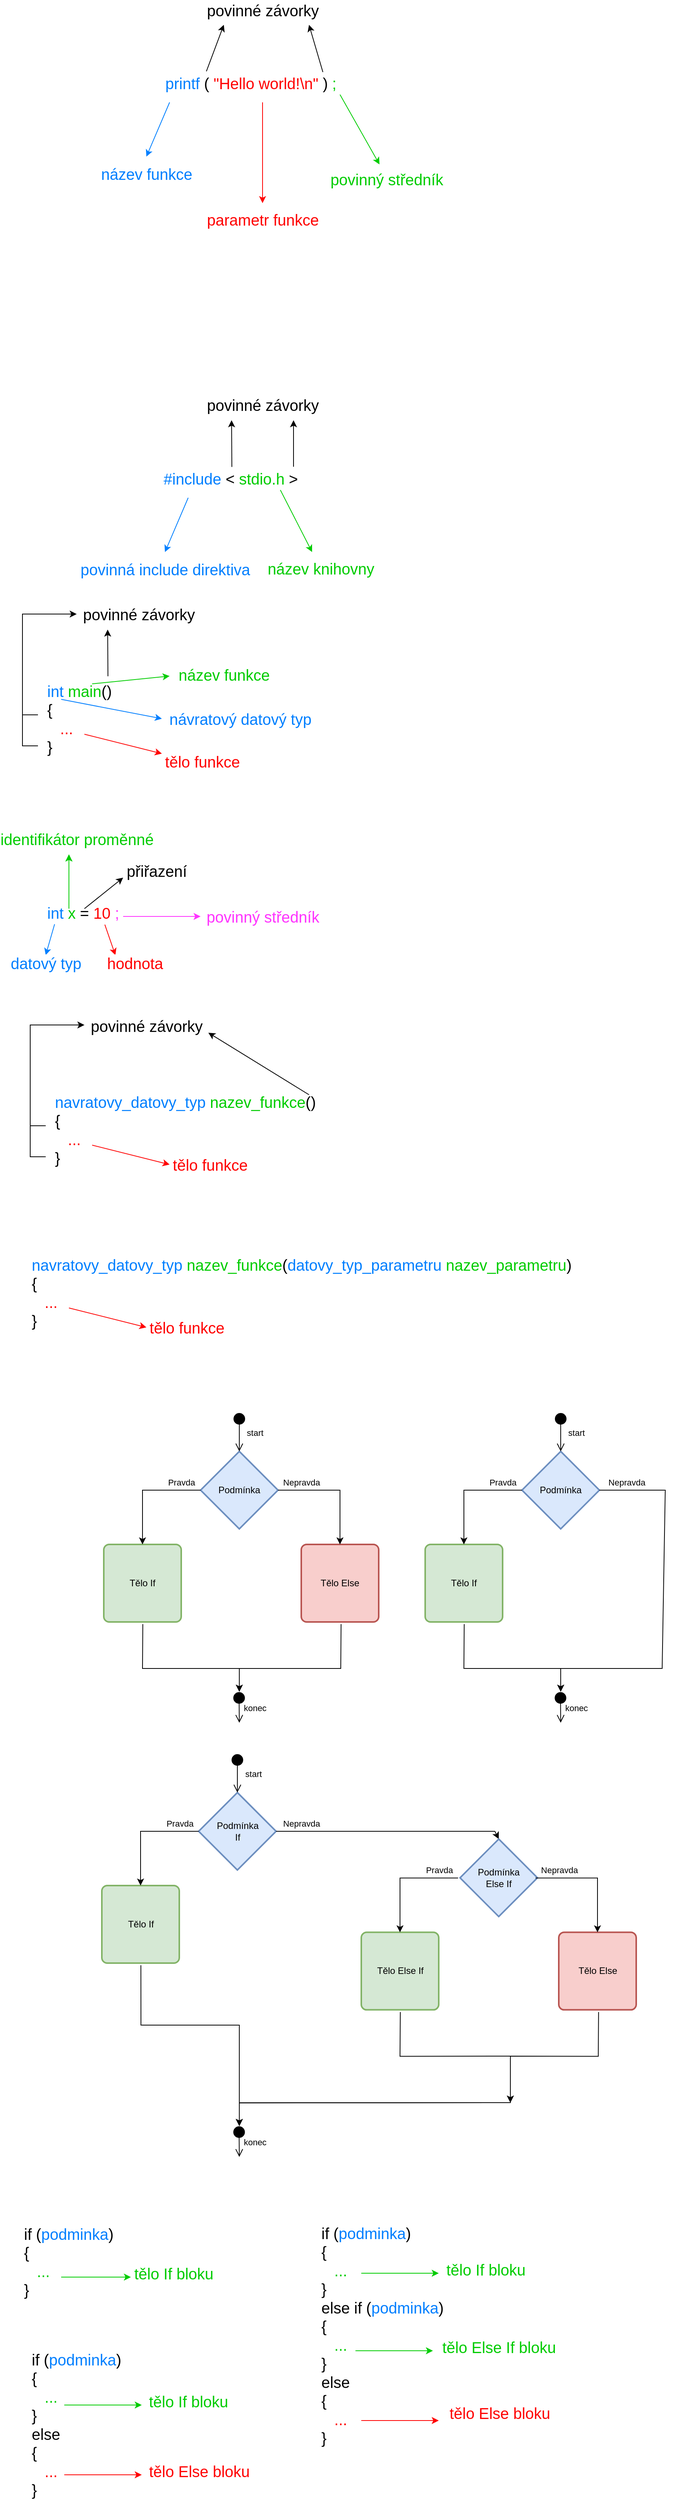 <mxfile version="20.0.3" type="device"><diagram id="olC7VgZo8FWdd27OTqFR" name="Page-1"><mxGraphModel dx="1185" dy="662" grid="1" gridSize="10" guides="1" tooltips="1" connect="1" arrows="1" fold="1" page="1" pageScale="1" pageWidth="850" pageHeight="1100" math="0" shadow="0"><root><mxCell id="0"/><mxCell id="1" parent="0"/><mxCell id="PvKTxllJgVUMORvJE2K5-1" value="&lt;font style=&quot;font-size: 20px;&quot;&gt;&lt;font color=&quot;#007fff&quot;&gt;printf&amp;nbsp;&lt;/font&gt;(&amp;nbsp;&lt;font color=&quot;#ff0000&quot;&gt;&quot;Hello world!\n&quot;&amp;nbsp;&lt;/font&gt;)&amp;nbsp;&lt;font color=&quot;#00cc00&quot;&gt;;&lt;/font&gt;&lt;/font&gt;" style="text;html=1;strokeColor=none;fillColor=none;align=center;verticalAlign=middle;whiteSpace=wrap;rounded=0;" parent="1" vertex="1"><mxGeometry x="220" y="140" width="230" height="30" as="geometry"/></mxCell><mxCell id="PvKTxllJgVUMORvJE2K5-2" value="" style="endArrow=classic;html=1;rounded=0;fontSize=20;fontColor=#00CC00;fillColor=#dae8fc;strokeColor=#007FFF;" parent="1" edge="1"><mxGeometry width="50" height="50" relative="1" as="geometry"><mxPoint x="230" y="180" as="sourcePoint"/><mxPoint x="200" y="250" as="targetPoint"/></mxGeometry></mxCell><mxCell id="PvKTxllJgVUMORvJE2K5-9" value="&lt;font color=&quot;#007fff&quot;&gt;název funkce&lt;/font&gt;" style="edgeLabel;html=1;align=center;verticalAlign=middle;resizable=0;points=[];fontSize=20;fontColor=#00CC00;" parent="PvKTxllJgVUMORvJE2K5-2" vertex="1" connectable="0"><mxGeometry x="0.626" relative="1" as="geometry"><mxPoint x="-6" y="35" as="offset"/></mxGeometry></mxCell><mxCell id="PvKTxllJgVUMORvJE2K5-3" value="" style="endArrow=classic;html=1;rounded=0;fontSize=20;fontColor=#00CC00;fillColor=#f8cecc;strokeColor=#FF0000;" parent="1" edge="1"><mxGeometry width="50" height="50" relative="1" as="geometry"><mxPoint x="350" y="180" as="sourcePoint"/><mxPoint x="350" y="310" as="targetPoint"/></mxGeometry></mxCell><mxCell id="PvKTxllJgVUMORvJE2K5-10" value="&lt;font color=&quot;#ff0000&quot;&gt;parametr funkce&lt;/font&gt;" style="edgeLabel;html=1;align=center;verticalAlign=middle;resizable=0;points=[];fontSize=20;fontColor=#007FFF;" parent="PvKTxllJgVUMORvJE2K5-3" vertex="1" connectable="0"><mxGeometry x="0.422" relative="1" as="geometry"><mxPoint y="58" as="offset"/></mxGeometry></mxCell><mxCell id="PvKTxllJgVUMORvJE2K5-4" value="" style="endArrow=classic;html=1;rounded=0;fontSize=20;fontColor=#00CC00;fillColor=#d5e8d4;strokeColor=#00CC00;" parent="1" edge="1"><mxGeometry width="50" height="50" relative="1" as="geometry"><mxPoint x="450" y="170" as="sourcePoint"/><mxPoint x="501" y="260" as="targetPoint"/></mxGeometry></mxCell><mxCell id="PvKTxllJgVUMORvJE2K5-8" value="&lt;font color=&quot;#00cc00&quot;&gt;povinný středník&lt;/font&gt;" style="edgeLabel;html=1;align=center;verticalAlign=middle;resizable=0;points=[];fontSize=20;fontColor=#000000;" parent="PvKTxllJgVUMORvJE2K5-4" vertex="1" connectable="0"><mxGeometry x="0.617" y="-3" relative="1" as="geometry"><mxPoint x="21" y="35" as="offset"/></mxGeometry></mxCell><mxCell id="PvKTxllJgVUMORvJE2K5-5" value="" style="endArrow=classic;html=1;rounded=0;fontSize=20;fontColor=#00CC00;exitX=0.904;exitY=0.033;exitDx=0;exitDy=0;exitPerimeter=0;" parent="1" source="PvKTxllJgVUMORvJE2K5-1" edge="1"><mxGeometry width="50" height="50" relative="1" as="geometry"><mxPoint x="420" y="130" as="sourcePoint"/><mxPoint x="410" y="80" as="targetPoint"/></mxGeometry></mxCell><mxCell id="PvKTxllJgVUMORvJE2K5-6" value="" style="endArrow=classic;html=1;rounded=0;fontSize=20;fontColor=#00CC00;exitX=0.25;exitY=0;exitDx=0;exitDy=0;" parent="1" source="PvKTxllJgVUMORvJE2K5-1" edge="1"><mxGeometry width="50" height="50" relative="1" as="geometry"><mxPoint x="290" y="130" as="sourcePoint"/><mxPoint x="300" y="80" as="targetPoint"/></mxGeometry></mxCell><mxCell id="PvKTxllJgVUMORvJE2K5-7" value="&lt;font color=&quot;#000000&quot;&gt;povinné závorky&lt;/font&gt;" style="edgeLabel;html=1;align=center;verticalAlign=middle;resizable=0;points=[];fontSize=20;fontColor=#00CC00;" parent="PvKTxllJgVUMORvJE2K5-6" vertex="1" connectable="0"><mxGeometry x="0.52" y="-1" relative="1" as="geometry"><mxPoint x="54" y="-34" as="offset"/></mxGeometry></mxCell><mxCell id="PvKTxllJgVUMORvJE2K5-11" value="&lt;font style=&quot;font-size: 20px;&quot;&gt;&lt;font color=&quot;#007fff&quot;&gt;#include &lt;/font&gt;&amp;lt;&amp;nbsp;&lt;font color=&quot;#00cc00&quot;&gt;stdio.h&amp;nbsp;&lt;/font&gt;&amp;gt;&lt;/font&gt;" style="text;html=1;strokeColor=none;fillColor=none;align=center;verticalAlign=middle;whiteSpace=wrap;rounded=0;" parent="1" vertex="1"><mxGeometry x="194" y="650" width="230" height="30" as="geometry"/></mxCell><mxCell id="PvKTxllJgVUMORvJE2K5-12" value="" style="endArrow=classic;html=1;rounded=0;fontSize=20;fontColor=#00CC00;fillColor=#dae8fc;strokeColor=#007FFF;" parent="1" edge="1"><mxGeometry width="50" height="50" relative="1" as="geometry"><mxPoint x="254" y="690" as="sourcePoint"/><mxPoint x="224" y="760" as="targetPoint"/></mxGeometry></mxCell><mxCell id="PvKTxllJgVUMORvJE2K5-13" value="&lt;font color=&quot;#007fff&quot;&gt;povinná include direktiva&lt;/font&gt;" style="edgeLabel;html=1;align=center;verticalAlign=middle;resizable=0;points=[];fontSize=20;fontColor=#00CC00;" parent="PvKTxllJgVUMORvJE2K5-12" vertex="1" connectable="0"><mxGeometry x="0.626" relative="1" as="geometry"><mxPoint x="-6" y="35" as="offset"/></mxGeometry></mxCell><mxCell id="PvKTxllJgVUMORvJE2K5-14" value="" style="endArrow=classic;html=1;rounded=0;fontSize=20;fontColor=#00CC00;fillColor=#d5e8d4;strokeColor=#00CC00;" parent="1" edge="1"><mxGeometry width="50" height="50" relative="1" as="geometry"><mxPoint x="373" y="680" as="sourcePoint"/><mxPoint x="414" y="760" as="targetPoint"/></mxGeometry></mxCell><mxCell id="PvKTxllJgVUMORvJE2K5-15" value="&lt;font color=&quot;#00cc00&quot;&gt;název knihovny&lt;/font&gt;" style="edgeLabel;html=1;align=center;verticalAlign=middle;resizable=0;points=[];fontSize=20;fontColor=#000000;" parent="PvKTxllJgVUMORvJE2K5-14" vertex="1" connectable="0"><mxGeometry x="0.617" y="-3" relative="1" as="geometry"><mxPoint x="21" y="35" as="offset"/></mxGeometry></mxCell><mxCell id="PvKTxllJgVUMORvJE2K5-16" value="" style="endArrow=classic;html=1;rounded=0;fontSize=20;fontColor=#00CC00;" parent="1" edge="1"><mxGeometry width="50" height="50" relative="1" as="geometry"><mxPoint x="390" y="650" as="sourcePoint"/><mxPoint x="390" y="590" as="targetPoint"/></mxGeometry></mxCell><mxCell id="PvKTxllJgVUMORvJE2K5-17" value="" style="endArrow=classic;html=1;rounded=0;fontSize=20;fontColor=#00CC00;exitX=0.506;exitY=0.007;exitDx=0;exitDy=0;exitPerimeter=0;" parent="1" source="PvKTxllJgVUMORvJE2K5-11" edge="1"><mxGeometry width="50" height="50" relative="1" as="geometry"><mxPoint x="308.5" y="650" as="sourcePoint"/><mxPoint x="310" y="590" as="targetPoint"/></mxGeometry></mxCell><mxCell id="PvKTxllJgVUMORvJE2K5-18" value="&lt;font color=&quot;#000000&quot;&gt;povinné závorky&lt;/font&gt;" style="edgeLabel;html=1;align=center;verticalAlign=middle;resizable=0;points=[];fontSize=20;fontColor=#00CC00;" parent="PvKTxllJgVUMORvJE2K5-17" vertex="1" connectable="0"><mxGeometry x="0.52" y="-1" relative="1" as="geometry"><mxPoint x="39" y="-34" as="offset"/></mxGeometry></mxCell><mxCell id="PvKTxllJgVUMORvJE2K5-19" value="&lt;font style=&quot;font-size: 20px;&quot;&gt;&lt;font color=&quot;#007fff&quot;&gt;int&amp;nbsp;&lt;/font&gt;&lt;font color=&quot;#00cc00&quot;&gt;main&lt;/font&gt;()&lt;br&gt;{&lt;br&gt;&amp;nbsp; &amp;nbsp;&lt;font color=&quot;#ff0000&quot;&gt;...&lt;/font&gt;&lt;br&gt;&lt;div style=&quot;&quot;&gt;&lt;span style=&quot;background-color: initial;&quot;&gt;}&lt;/span&gt;&lt;/div&gt;&lt;/font&gt;" style="text;html=1;strokeColor=none;fillColor=none;align=left;verticalAlign=middle;whiteSpace=wrap;rounded=0;" parent="1" vertex="1"><mxGeometry x="70" y="960" width="230" height="30" as="geometry"/></mxCell><mxCell id="PvKTxllJgVUMORvJE2K5-20" value="" style="endArrow=classic;html=1;rounded=0;fontSize=20;fontColor=#00CC00;" parent="1" edge="1"><mxGeometry width="50" height="50" relative="1" as="geometry"><mxPoint x="60" y="1010" as="sourcePoint"/><mxPoint x="110" y="840" as="targetPoint"/><Array as="points"><mxPoint x="40" y="1010"/><mxPoint x="40" y="840"/></Array></mxGeometry></mxCell><mxCell id="PvKTxllJgVUMORvJE2K5-21" value="" style="endArrow=classic;html=1;rounded=0;fontSize=20;fontColor=#00CC00;exitX=0.506;exitY=0.007;exitDx=0;exitDy=0;exitPerimeter=0;" parent="1" edge="1"><mxGeometry width="50" height="50" relative="1" as="geometry"><mxPoint x="150.38" y="920.21" as="sourcePoint"/><mxPoint x="150" y="860" as="targetPoint"/></mxGeometry></mxCell><mxCell id="PvKTxllJgVUMORvJE2K5-22" value="&lt;font color=&quot;#000000&quot;&gt;povinné závorky&lt;/font&gt;" style="edgeLabel;html=1;align=center;verticalAlign=middle;resizable=0;points=[];fontSize=20;fontColor=#00CC00;" parent="PvKTxllJgVUMORvJE2K5-21" vertex="1" connectable="0"><mxGeometry x="0.52" y="-1" relative="1" as="geometry"><mxPoint x="39" y="-34" as="offset"/></mxGeometry></mxCell><mxCell id="PvKTxllJgVUMORvJE2K5-23" value="" style="endArrow=none;html=1;rounded=0;fontSize=20;fontColor=#FF0000;strokeColor=#000000;" parent="1" edge="1"><mxGeometry width="50" height="50" relative="1" as="geometry"><mxPoint x="40" y="970" as="sourcePoint"/><mxPoint x="60" y="970" as="targetPoint"/></mxGeometry></mxCell><mxCell id="PvKTxllJgVUMORvJE2K5-24" value="" style="endArrow=classic;html=1;rounded=0;fontSize=20;fontColor=#00CC00;strokeColor=#FF0000;" parent="1" edge="1"><mxGeometry width="50" height="50" relative="1" as="geometry"><mxPoint x="120" y="995" as="sourcePoint"/><mxPoint x="220" y="1020" as="targetPoint"/></mxGeometry></mxCell><mxCell id="PvKTxllJgVUMORvJE2K5-25" value="&lt;font color=&quot;#ff0000&quot;&gt;tělo funkce&lt;/font&gt;" style="edgeLabel;html=1;align=center;verticalAlign=middle;resizable=0;points=[];fontSize=20;fontColor=#00CC00;" parent="PvKTxllJgVUMORvJE2K5-24" vertex="1" connectable="0"><mxGeometry x="0.52" y="-1" relative="1" as="geometry"><mxPoint x="76" y="15" as="offset"/></mxGeometry></mxCell><mxCell id="PvKTxllJgVUMORvJE2K5-26" value="" style="endArrow=classic;html=1;rounded=0;fontSize=20;fontColor=#00CC00;strokeColor=#00CC00;" parent="1" edge="1"><mxGeometry width="50" height="50" relative="1" as="geometry"><mxPoint x="130" y="930" as="sourcePoint"/><mxPoint x="230" y="920" as="targetPoint"/></mxGeometry></mxCell><mxCell id="PvKTxllJgVUMORvJE2K5-27" value="název funkce" style="edgeLabel;html=1;align=center;verticalAlign=middle;resizable=0;points=[];fontSize=20;fontColor=#00CC00;" parent="PvKTxllJgVUMORvJE2K5-26" vertex="1" connectable="0"><mxGeometry x="0.52" y="-1" relative="1" as="geometry"><mxPoint x="94" y="-6" as="offset"/></mxGeometry></mxCell><mxCell id="PvKTxllJgVUMORvJE2K5-28" value="" style="endArrow=classic;html=1;rounded=0;fontSize=20;fontColor=#00CC00;strokeColor=#007FFF;exitX=0.087;exitY=-0.333;exitDx=0;exitDy=0;exitPerimeter=0;" parent="1" source="PvKTxllJgVUMORvJE2K5-19" edge="1"><mxGeometry width="50" height="50" relative="1" as="geometry"><mxPoint x="100" y="980" as="sourcePoint"/><mxPoint x="220" y="975" as="targetPoint"/></mxGeometry></mxCell><mxCell id="PvKTxllJgVUMORvJE2K5-29" value="návratový datový typ" style="edgeLabel;html=1;align=center;verticalAlign=middle;resizable=0;points=[];fontSize=20;fontColor=#007FFF;" parent="PvKTxllJgVUMORvJE2K5-28" vertex="1" connectable="0"><mxGeometry x="0.52" y="-1" relative="1" as="geometry"><mxPoint x="132" y="5" as="offset"/></mxGeometry></mxCell><mxCell id="PvKTxllJgVUMORvJE2K5-30" value="&lt;font style=&quot;font-size: 20px;&quot;&gt;&lt;font color=&quot;#007fff&quot;&gt;int&amp;nbsp;&lt;/font&gt;&lt;font color=&quot;#00cc00&quot;&gt;x &lt;/font&gt;=&lt;font color=&quot;#00cc00&quot;&gt; &lt;/font&gt;&lt;font color=&quot;#ff0000&quot;&gt;10 &lt;/font&gt;&lt;font color=&quot;#ff33ff&quot;&gt;;&lt;/font&gt;&lt;br&gt;&lt;/font&gt;" style="text;html=1;strokeColor=none;fillColor=none;align=left;verticalAlign=middle;whiteSpace=wrap;rounded=0;" parent="1" vertex="1"><mxGeometry x="70" y="1210" width="230" height="30" as="geometry"/></mxCell><mxCell id="PvKTxllJgVUMORvJE2K5-32" value="" style="endArrow=classic;html=1;rounded=0;fontSize=20;fontColor=#00CC00;" parent="1" edge="1"><mxGeometry width="50" height="50" relative="1" as="geometry"><mxPoint x="120" y="1220" as="sourcePoint"/><mxPoint x="170" y="1180" as="targetPoint"/></mxGeometry></mxCell><mxCell id="PvKTxllJgVUMORvJE2K5-33" value="&lt;font color=&quot;#000000&quot;&gt;přiřazení&lt;/font&gt;" style="edgeLabel;html=1;align=center;verticalAlign=middle;resizable=0;points=[];fontSize=20;fontColor=#00CC00;" parent="PvKTxllJgVUMORvJE2K5-32" vertex="1" connectable="0"><mxGeometry x="0.52" y="-1" relative="1" as="geometry"><mxPoint x="54" y="-20" as="offset"/></mxGeometry></mxCell><mxCell id="PvKTxllJgVUMORvJE2K5-35" value="" style="endArrow=classic;html=1;rounded=0;fontSize=20;fontColor=#00CC00;strokeColor=#FF0000;exitX=0.332;exitY=1.019;exitDx=0;exitDy=0;exitPerimeter=0;" parent="1" source="PvKTxllJgVUMORvJE2K5-30" edge="1"><mxGeometry width="50" height="50" relative="1" as="geometry"><mxPoint x="120" y="1245" as="sourcePoint"/><mxPoint x="160" y="1280" as="targetPoint"/></mxGeometry></mxCell><mxCell id="PvKTxllJgVUMORvJE2K5-36" value="&lt;font color=&quot;#ff0000&quot;&gt;hodnota&lt;/font&gt;" style="edgeLabel;html=1;align=center;verticalAlign=middle;resizable=0;points=[];fontSize=20;fontColor=#00CC00;" parent="PvKTxllJgVUMORvJE2K5-35" vertex="1" connectable="0"><mxGeometry x="0.52" y="-1" relative="1" as="geometry"><mxPoint x="29" y="19" as="offset"/></mxGeometry></mxCell><mxCell id="PvKTxllJgVUMORvJE2K5-37" value="" style="endArrow=classic;html=1;rounded=0;fontSize=20;fontColor=#00CC00;strokeColor=#00CC00;" parent="1" edge="1"><mxGeometry width="50" height="50" relative="1" as="geometry"><mxPoint x="100" y="1220" as="sourcePoint"/><mxPoint x="100" y="1150" as="targetPoint"/></mxGeometry></mxCell><mxCell id="PvKTxllJgVUMORvJE2K5-39" value="" style="endArrow=classic;html=1;rounded=0;fontSize=20;fontColor=#00CC00;strokeColor=#007FFF;exitX=0.05;exitY=1.003;exitDx=0;exitDy=0;exitPerimeter=0;" parent="1" edge="1"><mxGeometry width="50" height="50" relative="1" as="geometry"><mxPoint x="81.5" y="1240" as="sourcePoint"/><mxPoint x="70" y="1279.91" as="targetPoint"/></mxGeometry></mxCell><mxCell id="PvKTxllJgVUMORvJE2K5-40" value="datový typ" style="edgeLabel;html=1;align=center;verticalAlign=middle;resizable=0;points=[];fontSize=20;fontColor=#007FFF;" parent="PvKTxllJgVUMORvJE2K5-39" vertex="1" connectable="0"><mxGeometry x="0.52" y="-1" relative="1" as="geometry"><mxPoint x="-2" y="20" as="offset"/></mxGeometry></mxCell><mxCell id="PvKTxllJgVUMORvJE2K5-41" value="" style="endArrow=classic;html=1;rounded=0;fontSize=20;fontColor=#FF33FF;strokeColor=#FF33FF;" parent="1" edge="1"><mxGeometry width="50" height="50" relative="1" as="geometry"><mxPoint x="170" y="1230" as="sourcePoint"/><mxPoint x="270" y="1230" as="targetPoint"/></mxGeometry></mxCell><mxCell id="PvKTxllJgVUMORvJE2K5-42" value="povinný středník" style="edgeLabel;html=1;align=center;verticalAlign=middle;resizable=0;points=[];fontSize=20;fontColor=#FF33FF;" parent="PvKTxllJgVUMORvJE2K5-41" vertex="1" connectable="0"><mxGeometry x="0.736" y="1" relative="1" as="geometry"><mxPoint x="93" y="1" as="offset"/></mxGeometry></mxCell><mxCell id="PvKTxllJgVUMORvJE2K5-43" value="" style="endArrow=classic;html=1;rounded=0;fontSize=20;fontColor=#00CC00;strokeColor=#00CC00;" parent="1" edge="1"><mxGeometry width="50" height="50" relative="1" as="geometry"><mxPoint x="100" y="1220" as="sourcePoint"/><mxPoint x="100" y="1150" as="targetPoint"/></mxGeometry></mxCell><mxCell id="PvKTxllJgVUMORvJE2K5-44" value="identifikátor proměnné" style="edgeLabel;html=1;align=center;verticalAlign=middle;resizable=0;points=[];fontSize=20;fontColor=#00CC00;" parent="PvKTxllJgVUMORvJE2K5-43" vertex="1" connectable="0"><mxGeometry x="0.52" y="-1" relative="1" as="geometry"><mxPoint x="9" y="-37" as="offset"/></mxGeometry></mxCell><mxCell id="PvKTxllJgVUMORvJE2K5-58" value="&lt;font style=&quot;font-size: 20px;&quot;&gt;&lt;font color=&quot;#007fff&quot;&gt;navratovy_datovy_typ&amp;nbsp;&lt;/font&gt;&lt;font color=&quot;#00cc00&quot;&gt;nazev_funkce&lt;/font&gt;()&lt;br&gt;{&lt;br&gt;&amp;nbsp; &amp;nbsp;&lt;font color=&quot;#ff0000&quot;&gt;...&lt;/font&gt;&lt;br&gt;&lt;div style=&quot;&quot;&gt;&lt;span style=&quot;background-color: initial;&quot;&gt;}&lt;/span&gt;&lt;/div&gt;&lt;/font&gt;" style="text;html=1;strokeColor=none;fillColor=none;align=left;verticalAlign=middle;whiteSpace=wrap;rounded=0;" parent="1" vertex="1"><mxGeometry x="80" y="1490" width="230" height="30" as="geometry"/></mxCell><mxCell id="PvKTxllJgVUMORvJE2K5-59" value="" style="endArrow=classic;html=1;rounded=0;fontSize=20;fontColor=#00CC00;" parent="1" edge="1"><mxGeometry width="50" height="50" relative="1" as="geometry"><mxPoint x="70" y="1540" as="sourcePoint"/><mxPoint x="120" y="1370" as="targetPoint"/><Array as="points"><mxPoint x="50" y="1540"/><mxPoint x="50" y="1370"/></Array></mxGeometry></mxCell><mxCell id="PvKTxllJgVUMORvJE2K5-60" value="" style="endArrow=classic;html=1;rounded=0;fontSize=20;fontColor=#00CC00;" parent="1" edge="1"><mxGeometry width="50" height="50" relative="1" as="geometry"><mxPoint x="410" y="1460" as="sourcePoint"/><mxPoint x="280" y="1380" as="targetPoint"/></mxGeometry></mxCell><mxCell id="PvKTxllJgVUMORvJE2K5-61" value="&lt;font color=&quot;#000000&quot;&gt;povinné závorky&lt;/font&gt;" style="edgeLabel;html=1;align=center;verticalAlign=middle;resizable=0;points=[];fontSize=20;fontColor=#00CC00;" parent="PvKTxllJgVUMORvJE2K5-60" vertex="1" connectable="0"><mxGeometry x="0.52" y="-1" relative="1" as="geometry"><mxPoint x="-112" y="-28" as="offset"/></mxGeometry></mxCell><mxCell id="PvKTxllJgVUMORvJE2K5-62" value="" style="endArrow=none;html=1;rounded=0;fontSize=20;fontColor=#FF0000;strokeColor=#000000;" parent="1" edge="1"><mxGeometry width="50" height="50" relative="1" as="geometry"><mxPoint x="50" y="1500" as="sourcePoint"/><mxPoint x="70" y="1500" as="targetPoint"/></mxGeometry></mxCell><mxCell id="PvKTxllJgVUMORvJE2K5-63" value="" style="endArrow=classic;html=1;rounded=0;fontSize=20;fontColor=#00CC00;strokeColor=#FF0000;" parent="1" edge="1"><mxGeometry width="50" height="50" relative="1" as="geometry"><mxPoint x="130" y="1525" as="sourcePoint"/><mxPoint x="230" y="1550" as="targetPoint"/></mxGeometry></mxCell><mxCell id="PvKTxllJgVUMORvJE2K5-64" value="&lt;font color=&quot;#ff0000&quot;&gt;tělo funkce&lt;/font&gt;" style="edgeLabel;html=1;align=center;verticalAlign=middle;resizable=0;points=[];fontSize=20;fontColor=#00CC00;" parent="PvKTxllJgVUMORvJE2K5-63" vertex="1" connectable="0"><mxGeometry x="0.52" y="-1" relative="1" as="geometry"><mxPoint x="76" y="5" as="offset"/></mxGeometry></mxCell><mxCell id="PvKTxllJgVUMORvJE2K5-69" value="&lt;font style=&quot;font-size: 20px;&quot;&gt;&lt;font color=&quot;#007fff&quot;&gt;navratovy_datovy_typ&amp;nbsp;&lt;/font&gt;&lt;font color=&quot;#00cc00&quot;&gt;nazev_funkce&lt;/font&gt;(&lt;font color=&quot;#007fff&quot;&gt;datovy_typ_parametru &lt;/font&gt;&lt;font color=&quot;#00cc00&quot;&gt;nazev_parametru&lt;/font&gt;)&lt;br&gt;{&lt;br&gt;&amp;nbsp; &amp;nbsp;&lt;font color=&quot;#ff0000&quot;&gt;...&lt;/font&gt;&lt;br&gt;&lt;div style=&quot;&quot;&gt;&lt;span style=&quot;background-color: initial;&quot;&gt;}&lt;/span&gt;&lt;/div&gt;&lt;/font&gt;" style="text;html=1;strokeColor=none;fillColor=none;align=left;verticalAlign=middle;whiteSpace=wrap;rounded=0;" parent="1" vertex="1"><mxGeometry x="50" y="1700" width="720" height="30" as="geometry"/></mxCell><mxCell id="PvKTxllJgVUMORvJE2K5-74" value="" style="endArrow=classic;html=1;rounded=0;fontSize=20;fontColor=#00CC00;strokeColor=#FF0000;" parent="1" edge="1"><mxGeometry width="50" height="50" relative="1" as="geometry"><mxPoint x="100" y="1735" as="sourcePoint"/><mxPoint x="200" y="1760" as="targetPoint"/></mxGeometry></mxCell><mxCell id="PvKTxllJgVUMORvJE2K5-75" value="&lt;font color=&quot;#ff0000&quot;&gt;tělo funkce&lt;/font&gt;" style="edgeLabel;html=1;align=center;verticalAlign=middle;resizable=0;points=[];fontSize=20;fontColor=#00CC00;" parent="PvKTxllJgVUMORvJE2K5-74" vertex="1" connectable="0"><mxGeometry x="0.52" y="-1" relative="1" as="geometry"><mxPoint x="76" y="5" as="offset"/></mxGeometry></mxCell><mxCell id="96bIXmB38wUblgq2eVlA-1" value="Podmínka" style="strokeWidth=2;html=1;shape=mxgraph.flowchart.decision;whiteSpace=wrap;fillColor=#dae8fc;strokeColor=#6c8ebf;" vertex="1" parent="1"><mxGeometry x="270" y="1920" width="100" height="100" as="geometry"/></mxCell><mxCell id="96bIXmB38wUblgq2eVlA-2" value="Tělo If" style="rounded=1;whiteSpace=wrap;html=1;absoluteArcSize=1;arcSize=14;strokeWidth=2;fillColor=#d5e8d4;strokeColor=#82b366;" vertex="1" parent="1"><mxGeometry x="145" y="2040" width="100" height="100" as="geometry"/></mxCell><mxCell id="96bIXmB38wUblgq2eVlA-3" value="Tělo Else" style="rounded=1;whiteSpace=wrap;html=1;absoluteArcSize=1;arcSize=14;strokeWidth=2;fillColor=#f8cecc;strokeColor=#b85450;" vertex="1" parent="1"><mxGeometry x="400" y="2040" width="100" height="100" as="geometry"/></mxCell><mxCell id="96bIXmB38wUblgq2eVlA-4" value="start" style="html=1;verticalAlign=bottom;startArrow=circle;startFill=1;endArrow=open;startSize=6;endSize=8;rounded=0;entryX=0.5;entryY=0;entryDx=0;entryDy=0;entryPerimeter=0;" edge="1" parent="1" target="96bIXmB38wUblgq2eVlA-1"><mxGeometry x="0.4" y="20" width="80" relative="1" as="geometry"><mxPoint x="320" y="1870" as="sourcePoint"/><mxPoint x="320" y="1860" as="targetPoint"/><mxPoint as="offset"/></mxGeometry></mxCell><mxCell id="96bIXmB38wUblgq2eVlA-5" value="konec" style="html=1;verticalAlign=bottom;startArrow=circle;startFill=1;endArrow=open;startSize=6;endSize=8;rounded=0;" edge="1" parent="1"><mxGeometry x="0.508" y="20" width="80" relative="1" as="geometry"><mxPoint x="319.66" y="2230" as="sourcePoint"/><mxPoint x="320" y="2270" as="targetPoint"/><mxPoint as="offset"/></mxGeometry></mxCell><mxCell id="96bIXmB38wUblgq2eVlA-6" value="" style="endArrow=classic;html=1;rounded=0;entryX=0.5;entryY=0;entryDx=0;entryDy=0;exitX=0;exitY=0.5;exitDx=0;exitDy=0;exitPerimeter=0;" edge="1" parent="1" source="96bIXmB38wUblgq2eVlA-1" target="96bIXmB38wUblgq2eVlA-2"><mxGeometry width="50" height="50" relative="1" as="geometry"><mxPoint x="190" y="1960" as="sourcePoint"/><mxPoint x="220" y="1930" as="targetPoint"/><Array as="points"><mxPoint x="195" y="1970"/></Array></mxGeometry></mxCell><mxCell id="96bIXmB38wUblgq2eVlA-10" value="Pravda" style="edgeLabel;html=1;align=center;verticalAlign=middle;resizable=0;points=[];" vertex="1" connectable="0" parent="96bIXmB38wUblgq2eVlA-6"><mxGeometry x="0.109" relative="1" as="geometry"><mxPoint x="50" y="-16" as="offset"/></mxGeometry></mxCell><mxCell id="96bIXmB38wUblgq2eVlA-7" value="" style="endArrow=classic;html=1;rounded=0;entryX=0.5;entryY=0;entryDx=0;entryDy=0;exitX=1;exitY=0.5;exitDx=0;exitDy=0;exitPerimeter=0;" edge="1" parent="1" source="96bIXmB38wUblgq2eVlA-1" target="96bIXmB38wUblgq2eVlA-3"><mxGeometry width="50" height="50" relative="1" as="geometry"><mxPoint x="280" y="1980" as="sourcePoint"/><mxPoint x="208.9" y="2080.1" as="targetPoint"/><Array as="points"><mxPoint x="450" y="1970"/></Array></mxGeometry></mxCell><mxCell id="96bIXmB38wUblgq2eVlA-11" value="Nepravda" style="edgeLabel;html=1;align=center;verticalAlign=middle;resizable=0;points=[];" vertex="1" connectable="0" parent="96bIXmB38wUblgq2eVlA-7"><mxGeometry x="0.222" y="-1" relative="1" as="geometry"><mxPoint x="-49" y="-22" as="offset"/></mxGeometry></mxCell><mxCell id="96bIXmB38wUblgq2eVlA-8" value="" style="endArrow=classic;html=1;rounded=0;exitX=0.504;exitY=1.028;exitDx=0;exitDy=0;exitPerimeter=0;" edge="1" parent="1" source="96bIXmB38wUblgq2eVlA-2"><mxGeometry width="50" height="50" relative="1" as="geometry"><mxPoint x="310" y="2220" as="sourcePoint"/><mxPoint x="320" y="2230" as="targetPoint"/><Array as="points"><mxPoint x="195" y="2200"/><mxPoint x="320" y="2200"/></Array></mxGeometry></mxCell><mxCell id="96bIXmB38wUblgq2eVlA-9" value="" style="endArrow=classic;html=1;rounded=0;exitX=0.514;exitY=1.028;exitDx=0;exitDy=0;exitPerimeter=0;" edge="1" parent="1" source="96bIXmB38wUblgq2eVlA-3"><mxGeometry width="50" height="50" relative="1" as="geometry"><mxPoint x="410" y="2260" as="sourcePoint"/><mxPoint x="320" y="2230" as="targetPoint"/><Array as="points"><mxPoint x="451" y="2200"/><mxPoint x="320" y="2200"/></Array></mxGeometry></mxCell><mxCell id="96bIXmB38wUblgq2eVlA-12" value="Podmínka" style="strokeWidth=2;html=1;shape=mxgraph.flowchart.decision;whiteSpace=wrap;fillColor=#dae8fc;strokeColor=#6c8ebf;" vertex="1" parent="1"><mxGeometry x="685" y="1920" width="100" height="100" as="geometry"/></mxCell><mxCell id="96bIXmB38wUblgq2eVlA-13" value="Tělo If" style="rounded=1;whiteSpace=wrap;html=1;absoluteArcSize=1;arcSize=14;strokeWidth=2;fillColor=#d5e8d4;strokeColor=#82b366;" vertex="1" parent="1"><mxGeometry x="560" y="2040" width="100" height="100" as="geometry"/></mxCell><mxCell id="96bIXmB38wUblgq2eVlA-15" value="start" style="html=1;verticalAlign=bottom;startArrow=circle;startFill=1;endArrow=open;startSize=6;endSize=8;rounded=0;entryX=0.5;entryY=0;entryDx=0;entryDy=0;entryPerimeter=0;" edge="1" parent="1" target="96bIXmB38wUblgq2eVlA-12"><mxGeometry x="0.4" y="20" width="80" relative="1" as="geometry"><mxPoint x="735" y="1870" as="sourcePoint"/><mxPoint x="735" y="1860" as="targetPoint"/><mxPoint as="offset"/></mxGeometry></mxCell><mxCell id="96bIXmB38wUblgq2eVlA-16" value="konec" style="html=1;verticalAlign=bottom;startArrow=circle;startFill=1;endArrow=open;startSize=6;endSize=8;rounded=0;" edge="1" parent="1"><mxGeometry x="0.508" y="20" width="80" relative="1" as="geometry"><mxPoint x="734.66" y="2230" as="sourcePoint"/><mxPoint x="735" y="2270" as="targetPoint"/><mxPoint as="offset"/></mxGeometry></mxCell><mxCell id="96bIXmB38wUblgq2eVlA-17" value="" style="endArrow=classic;html=1;rounded=0;entryX=0.5;entryY=0;entryDx=0;entryDy=0;exitX=0;exitY=0.5;exitDx=0;exitDy=0;exitPerimeter=0;" edge="1" parent="1" source="96bIXmB38wUblgq2eVlA-12" target="96bIXmB38wUblgq2eVlA-13"><mxGeometry width="50" height="50" relative="1" as="geometry"><mxPoint x="605" y="1960" as="sourcePoint"/><mxPoint x="635" y="1930" as="targetPoint"/><Array as="points"><mxPoint x="610" y="1970"/></Array></mxGeometry></mxCell><mxCell id="96bIXmB38wUblgq2eVlA-18" value="Pravda" style="edgeLabel;html=1;align=center;verticalAlign=middle;resizable=0;points=[];" vertex="1" connectable="0" parent="96bIXmB38wUblgq2eVlA-17"><mxGeometry x="0.109" relative="1" as="geometry"><mxPoint x="50" y="-16" as="offset"/></mxGeometry></mxCell><mxCell id="96bIXmB38wUblgq2eVlA-21" value="" style="endArrow=classic;html=1;rounded=0;exitX=0.504;exitY=1.028;exitDx=0;exitDy=0;exitPerimeter=0;" edge="1" parent="1" source="96bIXmB38wUblgq2eVlA-13"><mxGeometry width="50" height="50" relative="1" as="geometry"><mxPoint x="725" y="2220" as="sourcePoint"/><mxPoint x="735" y="2230" as="targetPoint"/><Array as="points"><mxPoint x="610" y="2200"/><mxPoint x="735" y="2200"/></Array></mxGeometry></mxCell><mxCell id="96bIXmB38wUblgq2eVlA-22" value="" style="endArrow=classic;html=1;rounded=0;exitX=1;exitY=0.5;exitDx=0;exitDy=0;exitPerimeter=0;" edge="1" parent="1" source="96bIXmB38wUblgq2eVlA-12"><mxGeometry width="50" height="50" relative="1" as="geometry"><mxPoint x="866" y="1970" as="sourcePoint"/><mxPoint x="735" y="2230" as="targetPoint"/><Array as="points"><mxPoint x="870" y="1970"/><mxPoint x="866" y="2200"/><mxPoint x="735" y="2200"/></Array></mxGeometry></mxCell><mxCell id="96bIXmB38wUblgq2eVlA-25" value="Nepravda" style="edgeLabel;html=1;align=center;verticalAlign=middle;resizable=0;points=[];" vertex="1" connectable="0" parent="96bIXmB38wUblgq2eVlA-22"><mxGeometry x="-0.307" y="1" relative="1" as="geometry"><mxPoint x="-50" y="-90" as="offset"/></mxGeometry></mxCell><mxCell id="96bIXmB38wUblgq2eVlA-26" value="Podmínka&lt;br&gt;If" style="strokeWidth=2;html=1;shape=mxgraph.flowchart.decision;whiteSpace=wrap;fillColor=#dae8fc;strokeColor=#6c8ebf;" vertex="1" parent="1"><mxGeometry x="267.5" y="2360" width="100" height="100" as="geometry"/></mxCell><mxCell id="96bIXmB38wUblgq2eVlA-27" value="Tělo If" style="rounded=1;whiteSpace=wrap;html=1;absoluteArcSize=1;arcSize=14;strokeWidth=2;fillColor=#d5e8d4;strokeColor=#82b366;" vertex="1" parent="1"><mxGeometry x="142.5" y="2480" width="100" height="100" as="geometry"/></mxCell><mxCell id="96bIXmB38wUblgq2eVlA-29" value="start" style="html=1;verticalAlign=bottom;startArrow=circle;startFill=1;endArrow=open;startSize=6;endSize=8;rounded=0;entryX=0.5;entryY=0;entryDx=0;entryDy=0;entryPerimeter=0;" edge="1" parent="1" target="96bIXmB38wUblgq2eVlA-26"><mxGeometry x="0.4" y="20" width="80" relative="1" as="geometry"><mxPoint x="317.5" y="2310" as="sourcePoint"/><mxPoint x="317.5" y="2300" as="targetPoint"/><mxPoint as="offset"/></mxGeometry></mxCell><mxCell id="96bIXmB38wUblgq2eVlA-30" value="konec" style="html=1;verticalAlign=bottom;startArrow=circle;startFill=1;endArrow=open;startSize=6;endSize=8;rounded=0;" edge="1" parent="1"><mxGeometry x="0.508" y="20" width="80" relative="1" as="geometry"><mxPoint x="319.66" y="2790" as="sourcePoint"/><mxPoint x="320" y="2830" as="targetPoint"/><mxPoint as="offset"/></mxGeometry></mxCell><mxCell id="96bIXmB38wUblgq2eVlA-31" value="" style="endArrow=classic;html=1;rounded=0;entryX=0.5;entryY=0;entryDx=0;entryDy=0;exitX=0;exitY=0.5;exitDx=0;exitDy=0;exitPerimeter=0;" edge="1" parent="1" source="96bIXmB38wUblgq2eVlA-26" target="96bIXmB38wUblgq2eVlA-27"><mxGeometry width="50" height="50" relative="1" as="geometry"><mxPoint x="187.5" y="2400" as="sourcePoint"/><mxPoint x="217.5" y="2370" as="targetPoint"/><Array as="points"><mxPoint x="192.5" y="2410"/></Array></mxGeometry></mxCell><mxCell id="96bIXmB38wUblgq2eVlA-32" value="Pravda" style="edgeLabel;html=1;align=center;verticalAlign=middle;resizable=0;points=[];" vertex="1" connectable="0" parent="96bIXmB38wUblgq2eVlA-31"><mxGeometry x="0.109" relative="1" as="geometry"><mxPoint x="50" y="-16" as="offset"/></mxGeometry></mxCell><mxCell id="96bIXmB38wUblgq2eVlA-33" value="" style="endArrow=classic;html=1;rounded=0;exitX=1;exitY=0.5;exitDx=0;exitDy=0;exitPerimeter=0;entryX=0.5;entryY=0;entryDx=0;entryDy=0;entryPerimeter=0;" edge="1" parent="1" source="96bIXmB38wUblgq2eVlA-26" target="96bIXmB38wUblgq2eVlA-37"><mxGeometry width="50" height="50" relative="1" as="geometry"><mxPoint x="277.5" y="2420" as="sourcePoint"/><mxPoint x="620" y="2410" as="targetPoint"/><Array as="points"><mxPoint x="650" y="2410"/></Array></mxGeometry></mxCell><mxCell id="96bIXmB38wUblgq2eVlA-34" value="Nepravda" style="edgeLabel;html=1;align=center;verticalAlign=middle;resizable=0;points=[];" vertex="1" connectable="0" parent="96bIXmB38wUblgq2eVlA-33"><mxGeometry x="0.222" y="-1" relative="1" as="geometry"><mxPoint x="-147" y="-11" as="offset"/></mxGeometry></mxCell><mxCell id="96bIXmB38wUblgq2eVlA-35" value="" style="endArrow=classic;html=1;rounded=0;exitX=0.504;exitY=1.028;exitDx=0;exitDy=0;exitPerimeter=0;" edge="1" parent="1" source="96bIXmB38wUblgq2eVlA-27"><mxGeometry width="50" height="50" relative="1" as="geometry"><mxPoint x="307.5" y="2660" as="sourcePoint"/><mxPoint x="320" y="2790" as="targetPoint"/><Array as="points"><mxPoint x="193" y="2660"/><mxPoint x="320" y="2660"/></Array></mxGeometry></mxCell><mxCell id="96bIXmB38wUblgq2eVlA-36" value="" style="endArrow=classic;html=1;rounded=0;" edge="1" parent="1"><mxGeometry width="50" height="50" relative="1" as="geometry"><mxPoint x="670" y="2700" as="sourcePoint"/><mxPoint x="320" y="2790.2" as="targetPoint"/><Array as="points"><mxPoint x="670" y="2760"/><mxPoint x="320" y="2760.2"/></Array></mxGeometry></mxCell><mxCell id="96bIXmB38wUblgq2eVlA-37" value="Podmínka&lt;br&gt;Else If" style="strokeWidth=2;html=1;shape=mxgraph.flowchart.decision;whiteSpace=wrap;fillColor=#dae8fc;strokeColor=#6c8ebf;" vertex="1" parent="1"><mxGeometry x="605" y="2420" width="100" height="100" as="geometry"/></mxCell><mxCell id="96bIXmB38wUblgq2eVlA-38" value="Tělo Else If" style="rounded=1;whiteSpace=wrap;html=1;absoluteArcSize=1;arcSize=14;strokeWidth=2;fillColor=#d5e8d4;strokeColor=#82b366;" vertex="1" parent="1"><mxGeometry x="477.5" y="2540.31" width="100" height="100" as="geometry"/></mxCell><mxCell id="96bIXmB38wUblgq2eVlA-39" value="Tělo Else" style="rounded=1;whiteSpace=wrap;html=1;absoluteArcSize=1;arcSize=14;strokeWidth=2;fillColor=#f8cecc;strokeColor=#b85450;" vertex="1" parent="1"><mxGeometry x="732.5" y="2540.31" width="100" height="100" as="geometry"/></mxCell><mxCell id="96bIXmB38wUblgq2eVlA-42" value="" style="endArrow=classic;html=1;rounded=0;entryX=0.5;entryY=0;entryDx=0;entryDy=0;exitX=0;exitY=0.5;exitDx=0;exitDy=0;exitPerimeter=0;" edge="1" parent="1" target="96bIXmB38wUblgq2eVlA-38"><mxGeometry width="50" height="50" relative="1" as="geometry"><mxPoint x="602.5" y="2470.31" as="sourcePoint"/><mxPoint x="552.5" y="2430.31" as="targetPoint"/><Array as="points"><mxPoint x="527.5" y="2470.31"/></Array></mxGeometry></mxCell><mxCell id="96bIXmB38wUblgq2eVlA-43" value="Pravda" style="edgeLabel;html=1;align=center;verticalAlign=middle;resizable=0;points=[];" vertex="1" connectable="0" parent="96bIXmB38wUblgq2eVlA-42"><mxGeometry x="0.109" relative="1" as="geometry"><mxPoint x="50" y="-16" as="offset"/></mxGeometry></mxCell><mxCell id="96bIXmB38wUblgq2eVlA-44" value="" style="endArrow=classic;html=1;rounded=0;entryX=0.5;entryY=0;entryDx=0;entryDy=0;exitX=1;exitY=0.5;exitDx=0;exitDy=0;exitPerimeter=0;" edge="1" parent="1" target="96bIXmB38wUblgq2eVlA-39"><mxGeometry width="50" height="50" relative="1" as="geometry"><mxPoint x="702.5" y="2470.31" as="sourcePoint"/><mxPoint x="541.4" y="2580.41" as="targetPoint"/><Array as="points"><mxPoint x="782.5" y="2470.31"/></Array></mxGeometry></mxCell><mxCell id="96bIXmB38wUblgq2eVlA-45" value="Nepravda" style="edgeLabel;html=1;align=center;verticalAlign=middle;resizable=0;points=[];" vertex="1" connectable="0" parent="96bIXmB38wUblgq2eVlA-44"><mxGeometry x="0.222" y="-1" relative="1" as="geometry"><mxPoint x="-49" y="-22" as="offset"/></mxGeometry></mxCell><mxCell id="96bIXmB38wUblgq2eVlA-46" value="" style="endArrow=classic;html=1;rounded=0;exitX=0.504;exitY=1.028;exitDx=0;exitDy=0;exitPerimeter=0;" edge="1" parent="1" source="96bIXmB38wUblgq2eVlA-38"><mxGeometry width="50" height="50" relative="1" as="geometry"><mxPoint x="642.5" y="2720.31" as="sourcePoint"/><mxPoint x="670" y="2760" as="targetPoint"/><Array as="points"><mxPoint x="527.5" y="2700.31"/><mxPoint x="670" y="2700"/></Array></mxGeometry></mxCell><mxCell id="96bIXmB38wUblgq2eVlA-47" value="" style="endArrow=classic;html=1;rounded=0;exitX=0.514;exitY=1.028;exitDx=0;exitDy=0;exitPerimeter=0;" edge="1" parent="1" source="96bIXmB38wUblgq2eVlA-39"><mxGeometry width="50" height="50" relative="1" as="geometry"><mxPoint x="742.5" y="2760.31" as="sourcePoint"/><mxPoint x="670" y="2760" as="targetPoint"/><Array as="points"><mxPoint x="783.5" y="2700.31"/><mxPoint x="670" y="2700"/></Array></mxGeometry></mxCell><mxCell id="96bIXmB38wUblgq2eVlA-48" value="" style="endArrow=classic;html=1;rounded=0;" edge="1" parent="1"><mxGeometry width="50" height="50" relative="1" as="geometry"><mxPoint x="670" y="2700" as="sourcePoint"/><mxPoint x="320" y="2790.2" as="targetPoint"/><Array as="points"><mxPoint x="670" y="2760"/><mxPoint x="320" y="2760.2"/></Array></mxGeometry></mxCell><mxCell id="96bIXmB38wUblgq2eVlA-49" value="&lt;font style=&quot;font-size: 20px;&quot;&gt;if (&lt;font color=&quot;#007fff&quot;&gt;podminka&lt;/font&gt;)&lt;br&gt;{&lt;br&gt;&lt;font color=&quot;#00cc00&quot;&gt;&amp;nbsp; &amp;nbsp;...&lt;br&gt;&lt;/font&gt;&lt;div style=&quot;&quot;&gt;&lt;span style=&quot;background-color: initial;&quot;&gt;}&lt;/span&gt;&lt;/div&gt;&lt;/font&gt;" style="text;html=1;strokeColor=none;fillColor=none;align=left;verticalAlign=middle;whiteSpace=wrap;rounded=0;" vertex="1" parent="1"><mxGeometry x="40" y="2950" width="260" height="30" as="geometry"/></mxCell><mxCell id="96bIXmB38wUblgq2eVlA-50" value="" style="endArrow=classic;html=1;rounded=0;fontSize=20;fontColor=#00CC00;strokeColor=#00CC00;" edge="1" parent="1"><mxGeometry width="50" height="50" relative="1" as="geometry"><mxPoint x="90" y="2985" as="sourcePoint"/><mxPoint x="180" y="2985" as="targetPoint"/></mxGeometry></mxCell><mxCell id="96bIXmB38wUblgq2eVlA-51" value="&lt;font&gt;tělo If bloku&lt;/font&gt;" style="edgeLabel;html=1;align=center;verticalAlign=middle;resizable=0;points=[];fontSize=20;fontColor=#00CC00;" vertex="1" connectable="0" parent="96bIXmB38wUblgq2eVlA-50"><mxGeometry x="0.52" y="-1" relative="1" as="geometry"><mxPoint x="76" y="-6" as="offset"/></mxGeometry></mxCell><mxCell id="96bIXmB38wUblgq2eVlA-57" value="&lt;font style=&quot;font-size: 20px;&quot;&gt;if (&lt;font color=&quot;#007fff&quot;&gt;podminka&lt;/font&gt;)&lt;br&gt;{&lt;br&gt;&lt;font color=&quot;#00cc00&quot;&gt;&amp;nbsp; &amp;nbsp;...&lt;br&gt;&lt;/font&gt;&lt;div style=&quot;&quot;&gt;&lt;span style=&quot;background-color: initial;&quot;&gt;}&lt;/span&gt;&lt;/div&gt;&lt;div style=&quot;&quot;&gt;&lt;span style=&quot;background-color: initial;&quot;&gt;else&lt;/span&gt;&lt;/div&gt;&lt;div style=&quot;&quot;&gt;{&lt;/div&gt;&lt;div style=&quot;&quot;&gt;&amp;nbsp; &amp;nbsp;&lt;font color=&quot;#ff0000&quot;&gt;...&lt;/font&gt;&lt;/div&gt;&lt;div style=&quot;&quot;&gt;}&lt;/div&gt;&lt;/font&gt;" style="text;html=1;strokeColor=none;fillColor=none;align=left;verticalAlign=middle;whiteSpace=wrap;rounded=0;" vertex="1" parent="1"><mxGeometry x="50" y="3160" width="260" height="30" as="geometry"/></mxCell><mxCell id="96bIXmB38wUblgq2eVlA-58" value="" style="endArrow=classic;html=1;rounded=0;fontSize=20;fontColor=#00CC00;strokeColor=#00CC00;" edge="1" parent="1"><mxGeometry width="50" height="50" relative="1" as="geometry"><mxPoint x="94" y="3150" as="sourcePoint"/><mxPoint x="194" y="3150" as="targetPoint"/></mxGeometry></mxCell><mxCell id="96bIXmB38wUblgq2eVlA-59" value="&lt;font&gt;tělo If bloku&lt;/font&gt;" style="edgeLabel;html=1;align=center;verticalAlign=middle;resizable=0;points=[];fontSize=20;fontColor=#00CC00;" vertex="1" connectable="0" parent="96bIXmB38wUblgq2eVlA-58"><mxGeometry x="0.52" y="-1" relative="1" as="geometry"><mxPoint x="84" y="-6" as="offset"/></mxGeometry></mxCell><mxCell id="96bIXmB38wUblgq2eVlA-60" value="" style="endArrow=classic;html=1;rounded=0;fontSize=20;fontColor=#00CC00;strokeColor=#FF0000;" edge="1" parent="1"><mxGeometry width="50" height="50" relative="1" as="geometry"><mxPoint x="94" y="3240" as="sourcePoint"/><mxPoint x="194" y="3240" as="targetPoint"/></mxGeometry></mxCell><mxCell id="96bIXmB38wUblgq2eVlA-61" value="&lt;font&gt;tělo Else bloku&lt;/font&gt;" style="edgeLabel;html=1;align=center;verticalAlign=middle;resizable=0;points=[];fontSize=20;fontColor=#FF0000;" vertex="1" connectable="0" parent="96bIXmB38wUblgq2eVlA-60"><mxGeometry x="0.52" y="-1" relative="1" as="geometry"><mxPoint x="98" y="-6" as="offset"/></mxGeometry></mxCell><mxCell id="96bIXmB38wUblgq2eVlA-62" value="&lt;font style=&quot;font-size: 20px;&quot;&gt;if (&lt;font color=&quot;#007fff&quot;&gt;podminka&lt;/font&gt;)&lt;br&gt;{&lt;br&gt;&lt;font color=&quot;#00cc00&quot;&gt;&amp;nbsp; &amp;nbsp;...&lt;br&gt;&lt;/font&gt;&lt;div style=&quot;&quot;&gt;&lt;span style=&quot;background-color: initial;&quot;&gt;}&lt;/span&gt;&lt;/div&gt;&lt;div style=&quot;&quot;&gt;&lt;span style=&quot;background-color: initial;&quot;&gt;else if (&lt;font color=&quot;#007fff&quot;&gt;podminka&lt;/font&gt;)&lt;/span&gt;&lt;/div&gt;&lt;div style=&quot;&quot;&gt;&lt;span style=&quot;background-color: initial;&quot;&gt;{&lt;/span&gt;&lt;/div&gt;&lt;div style=&quot;&quot;&gt;&lt;span style=&quot;background-color: initial;&quot;&gt;&amp;nbsp; &lt;font color=&quot;#00cc00&quot;&gt;&amp;nbsp;...&lt;/font&gt;&lt;/span&gt;&lt;/div&gt;&lt;div style=&quot;&quot;&gt;&lt;span style=&quot;background-color: initial;&quot;&gt;}&lt;/span&gt;&lt;/div&gt;&lt;div style=&quot;&quot;&gt;&lt;span style=&quot;background-color: initial;&quot;&gt;else&lt;/span&gt;&lt;/div&gt;&lt;div style=&quot;&quot;&gt;{&lt;/div&gt;&lt;div style=&quot;&quot;&gt;&amp;nbsp; &amp;nbsp;&lt;font color=&quot;#ff0000&quot;&gt;...&lt;/font&gt;&lt;/div&gt;&lt;div style=&quot;&quot;&gt;}&lt;/div&gt;&lt;/font&gt;" style="text;html=1;strokeColor=none;fillColor=none;align=left;verticalAlign=middle;whiteSpace=wrap;rounded=0;" vertex="1" parent="1"><mxGeometry x="424" y="3045" width="260" height="30" as="geometry"/></mxCell><mxCell id="96bIXmB38wUblgq2eVlA-63" value="" style="endArrow=classic;html=1;rounded=0;fontSize=20;fontColor=#00CC00;strokeColor=#00CC00;" edge="1" parent="1"><mxGeometry width="50" height="50" relative="1" as="geometry"><mxPoint x="477.5" y="2980" as="sourcePoint"/><mxPoint x="577.5" y="2980" as="targetPoint"/></mxGeometry></mxCell><mxCell id="96bIXmB38wUblgq2eVlA-64" value="&lt;font&gt;tělo If bloku&lt;/font&gt;" style="edgeLabel;html=1;align=center;verticalAlign=middle;resizable=0;points=[];fontSize=20;fontColor=#00CC00;" vertex="1" connectable="0" parent="96bIXmB38wUblgq2eVlA-63"><mxGeometry x="0.52" y="-1" relative="1" as="geometry"><mxPoint x="84" y="-6" as="offset"/></mxGeometry></mxCell><mxCell id="96bIXmB38wUblgq2eVlA-65" value="" style="endArrow=classic;html=1;rounded=0;fontSize=20;fontColor=#00CC00;strokeColor=#FF0000;" edge="1" parent="1"><mxGeometry width="50" height="50" relative="1" as="geometry"><mxPoint x="477.5" y="3170" as="sourcePoint"/><mxPoint x="577.5" y="3170" as="targetPoint"/></mxGeometry></mxCell><mxCell id="96bIXmB38wUblgq2eVlA-66" value="&lt;font&gt;tělo Else bloku&lt;/font&gt;" style="edgeLabel;html=1;align=center;verticalAlign=middle;resizable=0;points=[];fontSize=20;fontColor=#FF0000;" vertex="1" connectable="0" parent="96bIXmB38wUblgq2eVlA-65"><mxGeometry x="0.52" y="-1" relative="1" as="geometry"><mxPoint x="102" y="-11" as="offset"/></mxGeometry></mxCell><mxCell id="96bIXmB38wUblgq2eVlA-67" value="" style="endArrow=classic;html=1;rounded=0;fontSize=20;fontColor=#00CC00;strokeColor=#00CC00;" edge="1" parent="1"><mxGeometry width="50" height="50" relative="1" as="geometry"><mxPoint x="470" y="3080" as="sourcePoint"/><mxPoint x="570" y="3080" as="targetPoint"/></mxGeometry></mxCell><mxCell id="96bIXmB38wUblgq2eVlA-68" value="&lt;font color=&quot;#00cc00&quot;&gt;tělo Else If bloku&lt;/font&gt;" style="edgeLabel;html=1;align=center;verticalAlign=middle;resizable=0;points=[];fontSize=20;fontColor=#FF0000;" vertex="1" connectable="0" parent="96bIXmB38wUblgq2eVlA-67"><mxGeometry x="0.52" y="-1" relative="1" as="geometry"><mxPoint x="109" y="-6" as="offset"/></mxGeometry></mxCell></root></mxGraphModel></diagram></mxfile>